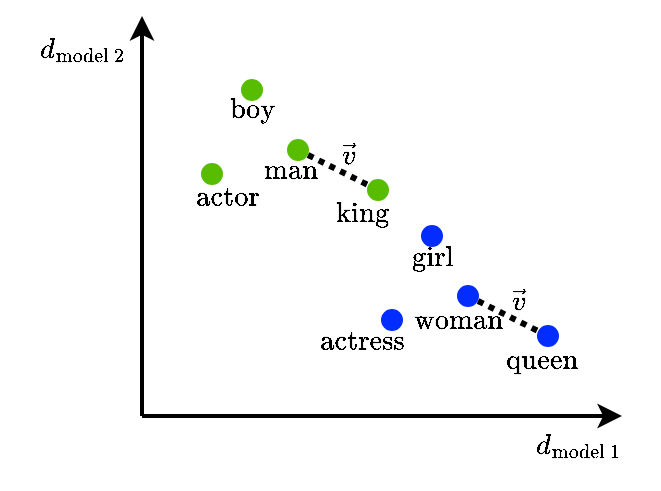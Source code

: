 <mxfile version="22.1.21" type="device">
  <diagram name="Stránka-1" id="rCuR_HKEFEW9UkEbS0y6">
    <mxGraphModel dx="517" dy="854" grid="1" gridSize="10" guides="1" tooltips="1" connect="1" arrows="1" fold="1" page="1" pageScale="1" pageWidth="1654" pageHeight="2336" math="1" shadow="0">
      <root>
        <mxCell id="0" />
        <mxCell id="1" parent="0" />
        <mxCell id="lqmiK09d9e8ZmLnn4gDf-27" value="$$\vec{v}$$" style="text;html=1;strokeColor=none;fillColor=none;align=center;verticalAlign=middle;whiteSpace=wrap;rounded=0;" vertex="1" parent="1">
          <mxGeometry x="398" y="527" width="60" height="30" as="geometry" />
        </mxCell>
        <mxCell id="lqmiK09d9e8ZmLnn4gDf-26" value="$$\vec{v}$$" style="text;html=1;strokeColor=none;fillColor=none;align=center;verticalAlign=middle;whiteSpace=wrap;rounded=0;" vertex="1" parent="1">
          <mxGeometry x="313" y="454" width="60" height="30" as="geometry" />
        </mxCell>
        <mxCell id="lqmiK09d9e8ZmLnn4gDf-16" value="\(\text{woman}\)" style="text;html=1;strokeColor=none;fillColor=none;align=center;verticalAlign=middle;whiteSpace=wrap;rounded=0;" vertex="1" parent="1">
          <mxGeometry x="368" y="537" width="60" height="30" as="geometry" />
        </mxCell>
        <mxCell id="lqmiK09d9e8ZmLnn4gDf-1" value="" style="endArrow=classic;html=1;rounded=0;strokeWidth=2;" edge="1" parent="1">
          <mxGeometry width="50" height="50" relative="1" as="geometry">
            <mxPoint x="240" y="600" as="sourcePoint" />
            <mxPoint x="480" y="600" as="targetPoint" />
          </mxGeometry>
        </mxCell>
        <mxCell id="lqmiK09d9e8ZmLnn4gDf-2" value="" style="endArrow=classic;html=1;rounded=0;strokeWidth=2;" edge="1" parent="1">
          <mxGeometry width="50" height="50" relative="1" as="geometry">
            <mxPoint x="240" y="600" as="sourcePoint" />
            <mxPoint x="240" y="400" as="targetPoint" />
          </mxGeometry>
        </mxCell>
        <mxCell id="lqmiK09d9e8ZmLnn4gDf-3" value="\(d_{\text{model 1}}\)" style="text;html=1;strokeColor=none;fillColor=none;align=center;verticalAlign=middle;whiteSpace=wrap;rounded=0;" vertex="1" parent="1">
          <mxGeometry x="428" y="600" width="60" height="30" as="geometry" />
        </mxCell>
        <mxCell id="lqmiK09d9e8ZmLnn4gDf-4" value="\(d_{\text{model 2}}\)" style="text;html=1;strokeColor=none;fillColor=none;align=center;verticalAlign=middle;whiteSpace=wrap;rounded=0;" vertex="1" parent="1">
          <mxGeometry x="180" y="402" width="60" height="30" as="geometry" />
        </mxCell>
        <mxCell id="lqmiK09d9e8ZmLnn4gDf-6" value="" style="shape=ellipse;html=1;fillColor=strokeColor;fontSize=18;fontColor=#ffffff;strokeColor=#58BD00;" vertex="1" parent="1">
          <mxGeometry x="313" y="462" width="10" height="10" as="geometry" />
        </mxCell>
        <mxCell id="lqmiK09d9e8ZmLnn4gDf-7" value="" style="shape=ellipse;html=1;fillColor=strokeColor;fontSize=18;fontColor=#ffffff;strokeColor=#58BD00;" vertex="1" parent="1">
          <mxGeometry x="353" y="482" width="10" height="10" as="geometry" />
        </mxCell>
        <mxCell id="lqmiK09d9e8ZmLnn4gDf-8" value="\(\text{man}\)&lt;br&gt;" style="text;html=1;strokeColor=none;fillColor=none;align=center;verticalAlign=middle;whiteSpace=wrap;rounded=0;" vertex="1" parent="1">
          <mxGeometry x="285" y="462" width="60" height="30" as="geometry" />
        </mxCell>
        <mxCell id="lqmiK09d9e8ZmLnn4gDf-9" value="\(\text{king}\)" style="text;html=1;strokeColor=none;fillColor=none;align=center;verticalAlign=middle;whiteSpace=wrap;rounded=0;" vertex="1" parent="1">
          <mxGeometry x="320" y="484" width="60" height="30" as="geometry" />
        </mxCell>
        <mxCell id="lqmiK09d9e8ZmLnn4gDf-10" value="" style="shape=ellipse;html=1;fillColor=strokeColor;fontSize=18;fontColor=#ffffff;strokeColor=#58BD00;" vertex="1" parent="1">
          <mxGeometry x="290" y="432" width="10" height="10" as="geometry" />
        </mxCell>
        <mxCell id="lqmiK09d9e8ZmLnn4gDf-11" value="\(\text{boy}\)" style="text;html=1;strokeColor=none;fillColor=none;align=center;verticalAlign=middle;whiteSpace=wrap;rounded=0;" vertex="1" parent="1">
          <mxGeometry x="265" y="432" width="60" height="30" as="geometry" />
        </mxCell>
        <mxCell id="lqmiK09d9e8ZmLnn4gDf-12" value="" style="shape=ellipse;html=1;fillColor=strokeColor;fontSize=18;fontColor=#ffffff;strokeColor=#58BD00;" vertex="1" parent="1">
          <mxGeometry x="270" y="474" width="10" height="10" as="geometry" />
        </mxCell>
        <mxCell id="lqmiK09d9e8ZmLnn4gDf-13" value="\(\text{actor}\)" style="text;html=1;strokeColor=none;fillColor=none;align=center;verticalAlign=middle;whiteSpace=wrap;rounded=0;" vertex="1" parent="1">
          <mxGeometry x="253" y="475" width="60" height="30" as="geometry" />
        </mxCell>
        <mxCell id="lqmiK09d9e8ZmLnn4gDf-14" value="" style="shape=ellipse;html=1;fillColor=strokeColor;fontSize=18;fontColor=#ffffff;strokeColor=#032DFF;" vertex="1" parent="1">
          <mxGeometry x="398" y="535" width="10" height="10" as="geometry" />
        </mxCell>
        <mxCell id="lqmiK09d9e8ZmLnn4gDf-17" value="\(\text{queen}\)" style="text;html=1;strokeColor=none;fillColor=none;align=center;verticalAlign=middle;whiteSpace=wrap;rounded=0;" vertex="1" parent="1">
          <mxGeometry x="410" y="557" width="60" height="30" as="geometry" />
        </mxCell>
        <mxCell id="lqmiK09d9e8ZmLnn4gDf-18" value="" style="shape=ellipse;html=1;fillColor=strokeColor;fontSize=18;fontColor=#ffffff;strokeColor=#032DFF;" vertex="1" parent="1">
          <mxGeometry x="380" y="505" width="10" height="10" as="geometry" />
        </mxCell>
        <mxCell id="lqmiK09d9e8ZmLnn4gDf-19" value="\(\text{girl}\)" style="text;html=1;strokeColor=none;fillColor=none;align=center;verticalAlign=middle;whiteSpace=wrap;rounded=0;" vertex="1" parent="1">
          <mxGeometry x="355" y="506" width="60" height="30" as="geometry" />
        </mxCell>
        <mxCell id="lqmiK09d9e8ZmLnn4gDf-20" value="" style="shape=ellipse;html=1;fillColor=strokeColor;fontSize=18;fontColor=#ffffff;strokeColor=#032DFF;" vertex="1" parent="1">
          <mxGeometry x="360" y="547" width="10" height="10" as="geometry" />
        </mxCell>
        <mxCell id="lqmiK09d9e8ZmLnn4gDf-21" value="\(\text{actress}\)" style="text;html=1;strokeColor=none;fillColor=none;align=center;verticalAlign=middle;whiteSpace=wrap;rounded=0;" vertex="1" parent="1">
          <mxGeometry x="320" y="547" width="60" height="30" as="geometry" />
        </mxCell>
        <mxCell id="lqmiK09d9e8ZmLnn4gDf-22" value="" style="endArrow=none;html=1;rounded=0;dashed=1;dashPattern=1 1;strokeWidth=3;" edge="1" parent="1" source="lqmiK09d9e8ZmLnn4gDf-14" target="lqmiK09d9e8ZmLnn4gDf-15">
          <mxGeometry width="50" height="50" relative="1" as="geometry">
            <mxPoint x="405" y="541" as="sourcePoint" />
            <mxPoint x="405" y="501" as="targetPoint" />
          </mxGeometry>
        </mxCell>
        <mxCell id="lqmiK09d9e8ZmLnn4gDf-15" value="" style="shape=ellipse;html=1;fillColor=strokeColor;fontSize=18;fontColor=#ffffff;strokeColor=#032DFF;" vertex="1" parent="1">
          <mxGeometry x="438" y="555" width="10" height="10" as="geometry" />
        </mxCell>
        <mxCell id="lqmiK09d9e8ZmLnn4gDf-23" value="" style="endArrow=none;html=1;rounded=0;strokeWidth=3;dashed=1;dashPattern=1 1;" edge="1" parent="1">
          <mxGeometry width="50" height="50" relative="1" as="geometry">
            <mxPoint x="323" y="469.5" as="sourcePoint" />
            <mxPoint x="353" y="484.5" as="targetPoint" />
          </mxGeometry>
        </mxCell>
      </root>
    </mxGraphModel>
  </diagram>
</mxfile>
